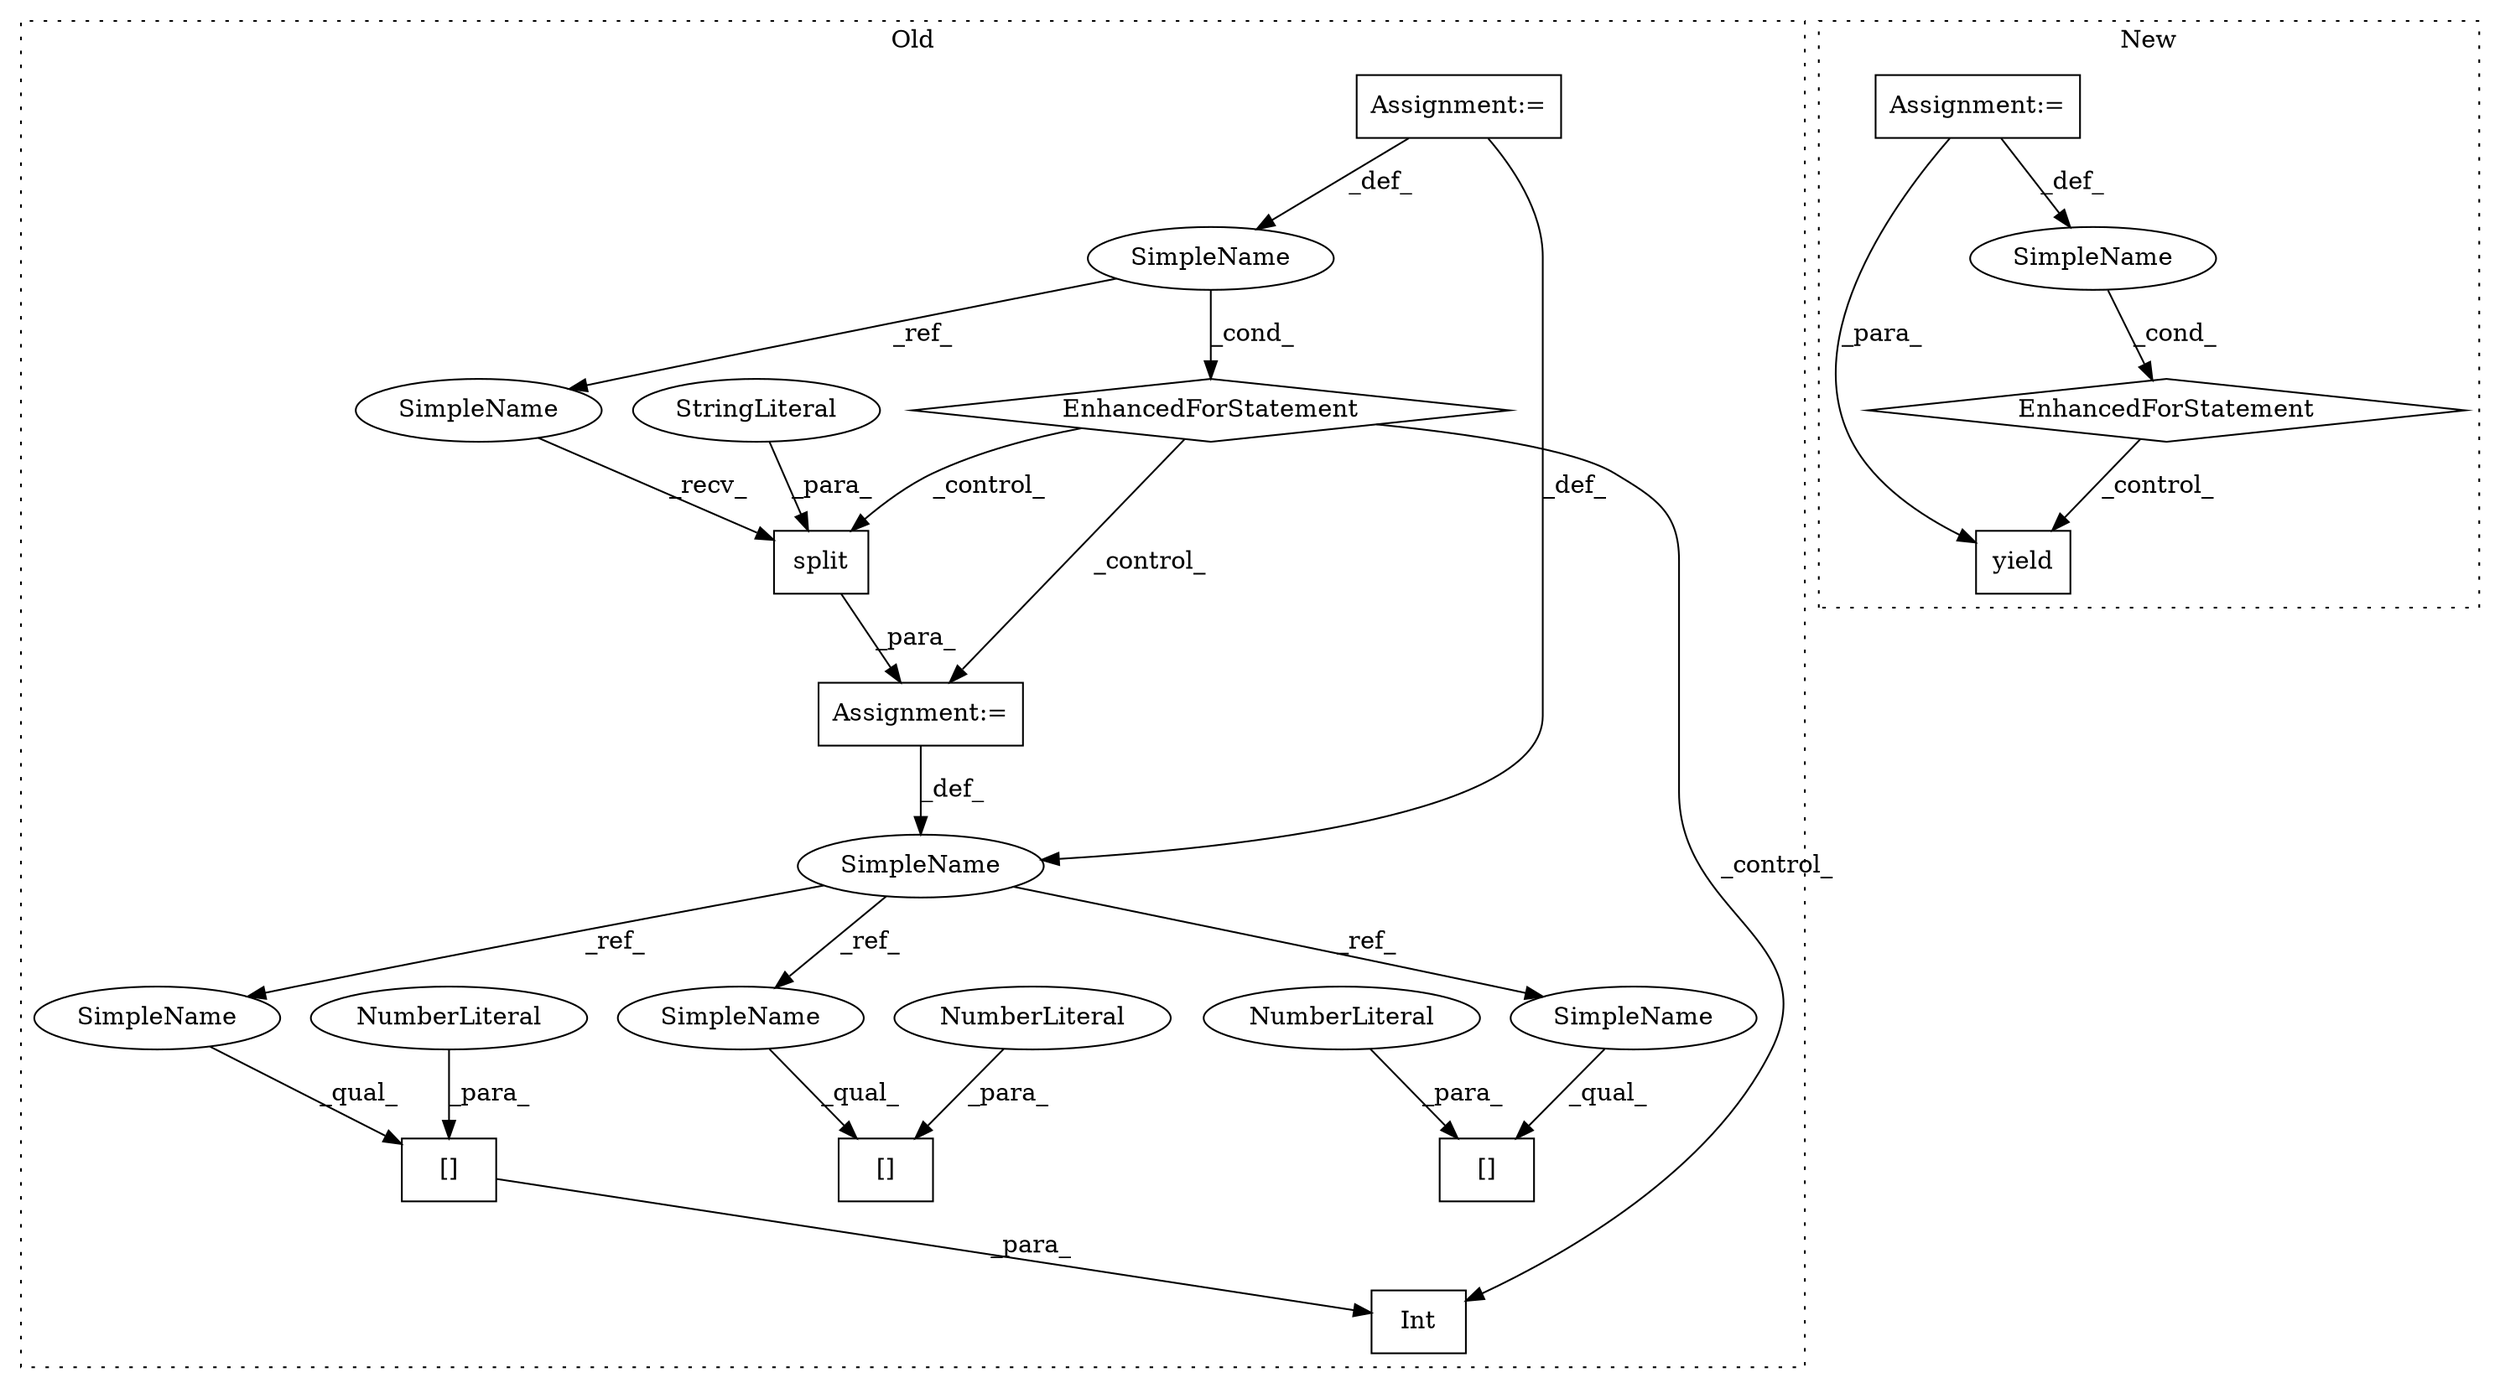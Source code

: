 digraph G {
subgraph cluster0 {
1 [label="Int" a="32" s="6398,6410" l="4,1" shape="box"];
3 [label="Assignment:=" a="7" s="6251,6317" l="53,2" shape="box"];
4 [label="Assignment:=" a="7" s="6332" l="1" shape="box"];
5 [label="SimpleName" a="42" s="6308" l="4" shape="ellipse"];
6 [label="split" a="32" s="6338,6348" l="6,1" shape="box"];
8 [label="[]" a="2" s="6388,6395" l="6,1" shape="box"];
9 [label="NumberLiteral" a="34" s="6394" l="1" shape="ellipse"];
10 [label="[]" a="2" s="6375,6382" l="6,1" shape="box"];
11 [label="NumberLiteral" a="34" s="6381" l="1" shape="ellipse"];
12 [label="[]" a="2" s="6402,6409" l="6,1" shape="box"];
13 [label="NumberLiteral" a="34" s="6408" l="1" shape="ellipse"];
14 [label="EnhancedForStatement" a="70" s="6251,6317" l="53,2" shape="diamond"];
15 [label="SimpleName" a="42" s="6327" l="5" shape="ellipse"];
17 [label="StringLiteral" a="45" s="6344" l="4" shape="ellipse"];
19 [label="SimpleName" a="42" s="6333" l="4" shape="ellipse"];
20 [label="SimpleName" a="42" s="6388" l="5" shape="ellipse"];
21 [label="SimpleName" a="42" s="6375" l="5" shape="ellipse"];
22 [label="SimpleName" a="42" s="6402" l="5" shape="ellipse"];
label = "Old";
style="dotted";
}
subgraph cluster1 {
2 [label="yield" a="112" s="6304" l="7" shape="box"];
7 [label="EnhancedForStatement" a="70" s="6214,6292" l="57,2" shape="diamond"];
16 [label="SimpleName" a="42" s="6275" l="1" shape="ellipse"];
18 [label="Assignment:=" a="7" s="6203" l="3" shape="box"];
label = "New";
style="dotted";
}
3 -> 5 [label="_def_"];
3 -> 15 [label="_def_"];
4 -> 15 [label="_def_"];
5 -> 14 [label="_cond_"];
5 -> 19 [label="_ref_"];
6 -> 4 [label="_para_"];
7 -> 2 [label="_control_"];
9 -> 8 [label="_para_"];
11 -> 10 [label="_para_"];
12 -> 1 [label="_para_"];
13 -> 12 [label="_para_"];
14 -> 1 [label="_control_"];
14 -> 4 [label="_control_"];
14 -> 6 [label="_control_"];
15 -> 22 [label="_ref_"];
15 -> 21 [label="_ref_"];
15 -> 20 [label="_ref_"];
16 -> 7 [label="_cond_"];
17 -> 6 [label="_para_"];
18 -> 2 [label="_para_"];
18 -> 16 [label="_def_"];
19 -> 6 [label="_recv_"];
20 -> 8 [label="_qual_"];
21 -> 10 [label="_qual_"];
22 -> 12 [label="_qual_"];
}